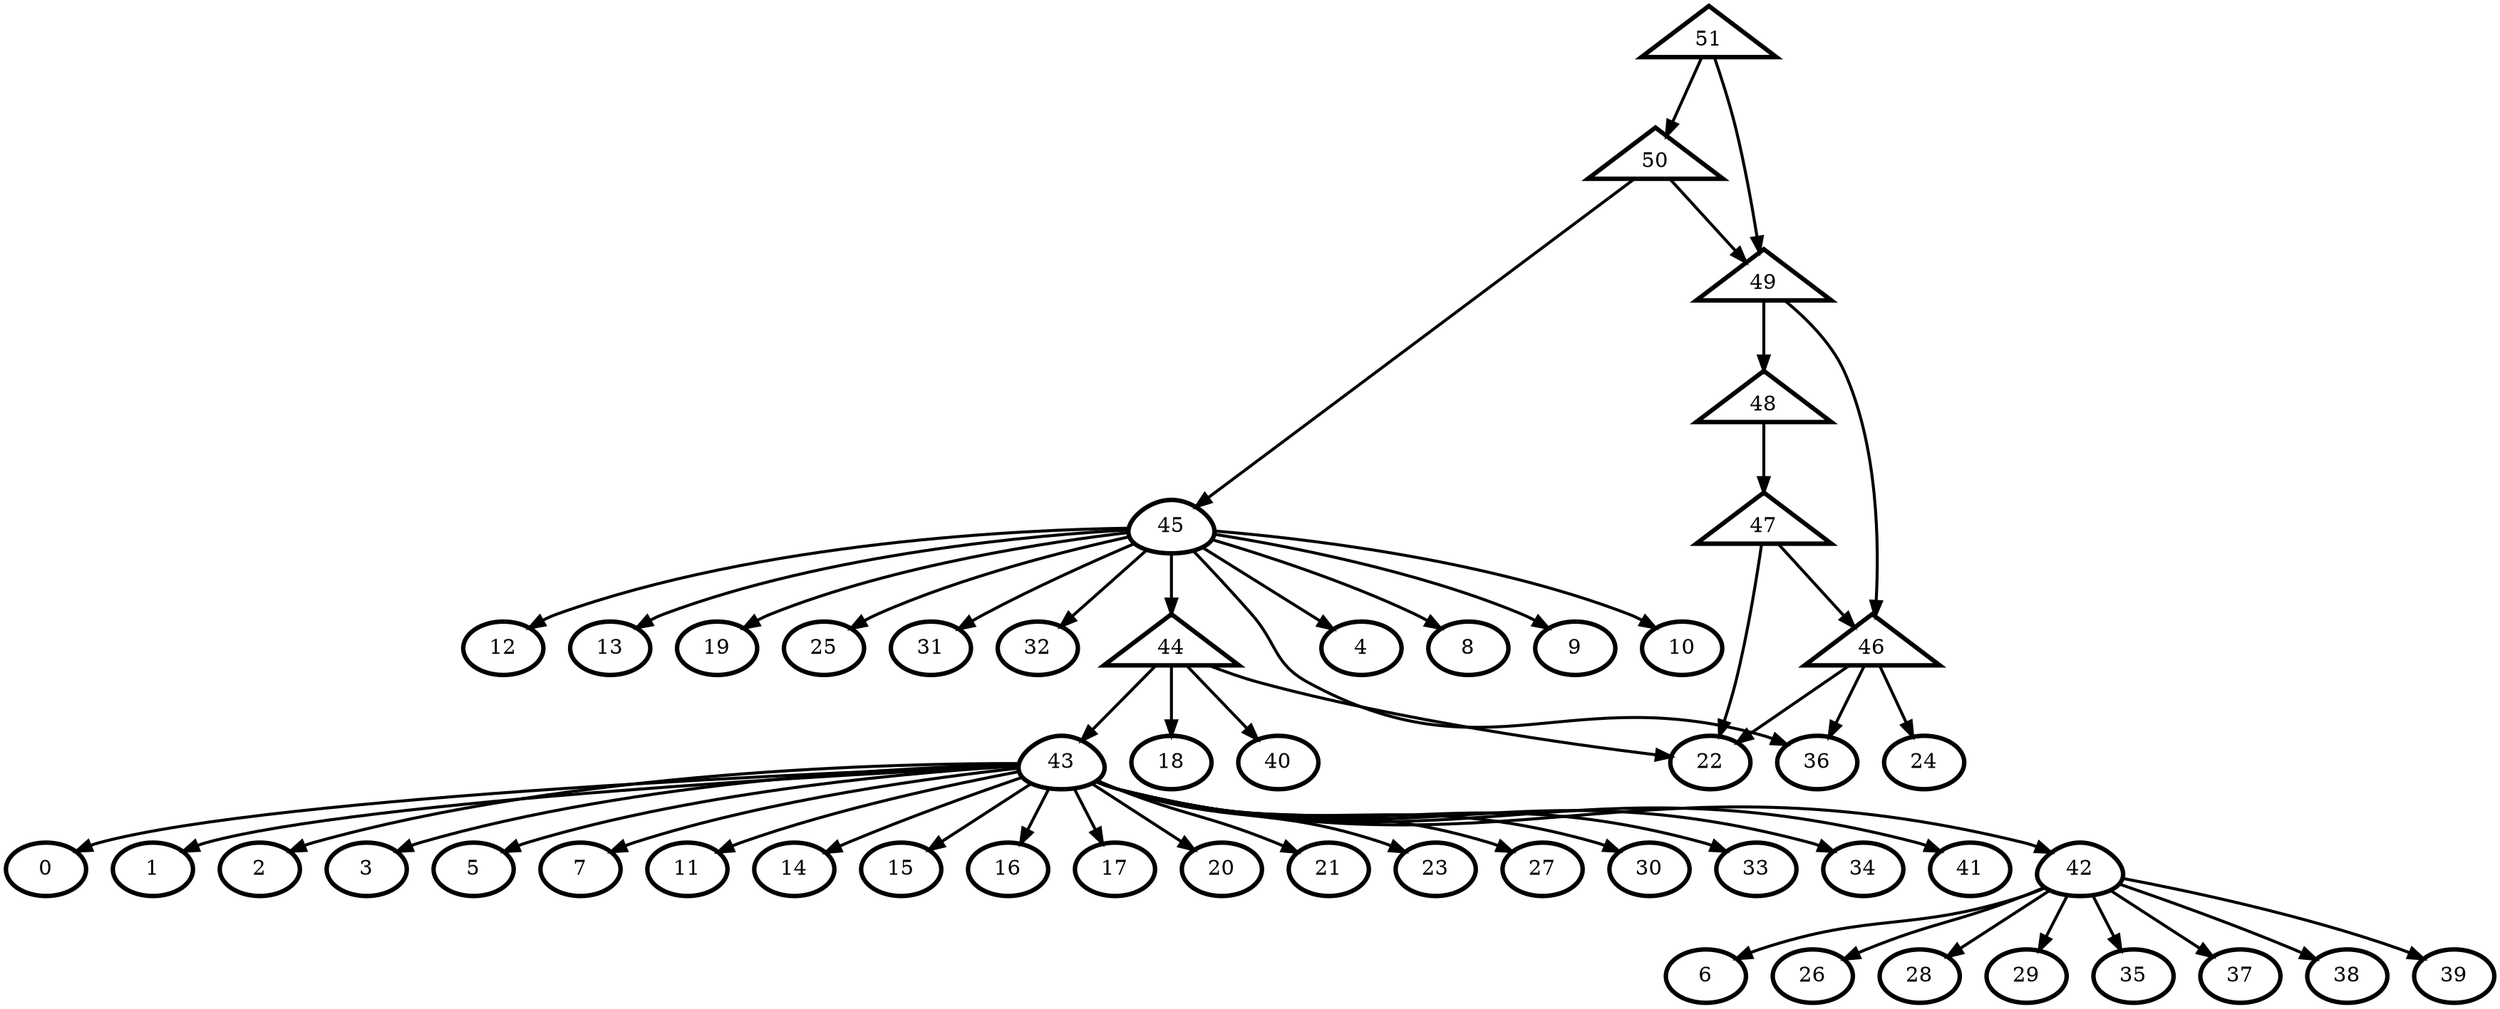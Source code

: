 digraph G {
    0 [penwidth=3,label="0"]
    1 [penwidth=3,label="1"]
    2 [penwidth=3,label="2"]
    3 [penwidth=3,label="3"]
    4 [penwidth=3,label="4"]
    5 [penwidth=3,label="5"]
    6 [penwidth=3,label="6"]
    7 [penwidth=3,label="7"]
    8 [penwidth=3,label="8"]
    9 [penwidth=3,label="9"]
    10 [penwidth=3,label="10"]
    11 [penwidth=3,label="11"]
    12 [penwidth=3,label="12"]
    13 [penwidth=3,label="13"]
    14 [penwidth=3,label="14"]
    15 [penwidth=3,label="15"]
    16 [penwidth=3,label="16"]
    17 [penwidth=3,label="17"]
    18 [penwidth=3,label="18"]
    19 [penwidth=3,label="19"]
    20 [penwidth=3,label="20"]
    21 [penwidth=3,label="21"]
    22 [penwidth=3,label="22"]
    23 [penwidth=3,label="23"]
    24 [penwidth=3,label="24"]
    25 [penwidth=3,label="25"]
    26 [penwidth=3,label="26"]
    27 [penwidth=3,label="27"]
    28 [penwidth=3,label="28"]
    29 [penwidth=3,label="29"]
    30 [penwidth=3,label="30"]
    31 [penwidth=3,label="31"]
    32 [penwidth=3,label="32"]
    33 [penwidth=3,label="33"]
    34 [penwidth=3,label="34"]
    35 [penwidth=3,label="35"]
    36 [penwidth=3,label="36"]
    37 [penwidth=3,label="37"]
    38 [penwidth=3,label="38"]
    39 [penwidth=3,label="39"]
    40 [penwidth=3,label="40"]
    41 [penwidth=3,label="41"]
    42 [penwidth=3,label="42",shape = "egg"]
    43 [penwidth=3,label="43",shape = "egg"]
    44 [penwidth=3,label="45",shape = "egg"]
    45 [penwidth=3,label="44",shape = "triangle"]
    46 [penwidth=3,label="46",shape = "triangle"]
    47 [penwidth=3,label="47",shape = "triangle"]
    48 [penwidth=3,label="48",shape = "triangle"]
    49 [penwidth=3,label="49",shape = "triangle"]
    50 [penwidth=3,label="50",shape = "triangle"]
    51 [penwidth=3,label="51",shape = "triangle"]

    42 -> 26 [penwidth=2]
    42 -> 28 [penwidth=2]
    42 -> 37 [penwidth=2]
    42 -> 38 [penwidth=2]
    42 -> 6 [penwidth=2]
    42 -> 29 [penwidth=2]
    42 -> 35 [penwidth=2]
    42 -> 39 [penwidth=2]
    43 -> 20 [penwidth=2]
    43 -> 11 [penwidth=2]
    43 -> 16 [penwidth=2]
    43 -> 3 [penwidth=2]
    43 -> 1 [penwidth=2]
    43 -> 23 [penwidth=2]
    43 -> 34 [penwidth=2]
    43 -> 2 [penwidth=2]
    43 -> 42 [penwidth=2]
    43 -> 27 [penwidth=2]
    43 -> 14 [penwidth=2]
    43 -> 21 [penwidth=2]
    43 -> 41 [penwidth=2]
    43 -> 15 [penwidth=2]
    43 -> 0 [penwidth=2]
    43 -> 17 [penwidth=2]
    43 -> 30 [penwidth=2]
    43 -> 33 [penwidth=2]
    43 -> 7 [penwidth=2]
    43 -> 5 [penwidth=2]
    45 -> 40 [penwidth=2]
    45 -> 22 [penwidth=2]
    45 -> 18 [penwidth=2]
    45 -> 43 [penwidth=2]
    44 -> 8 [penwidth=2]
    44 -> 4 [penwidth=2]
    44 -> 45 [penwidth=2]
    44 -> 36 [penwidth=2]
    44 -> 9 [penwidth=2]
    44 -> 19 [penwidth=2]
    44 -> 31 [penwidth=2]
    44 -> 32 [penwidth=2]
    44 -> 10 [penwidth=2]
    44 -> 25 [penwidth=2]
    44 -> 12 [penwidth=2]
    44 -> 13 [penwidth=2]
    46 -> 24 [penwidth=2]
    46 -> 22 [penwidth=2]
    46 -> 36 [penwidth=2]
    47 -> 46 [penwidth=2]
    47 -> 22 [penwidth=2]
    48 -> 47 [penwidth=2]
    49 -> 48 [penwidth=2]
    49 -> 46 [penwidth=2]
    50 -> 49 [penwidth=2]
    50 -> 44 [penwidth=2]
    51 -> 50 [penwidth=2]
    51 -> 49 [penwidth=2]
}